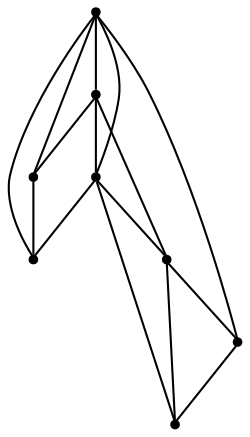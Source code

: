 graph {
  node [shape=point,comment="{\"directed\":false,\"doi\":\"10.1007/978-3-031-49275-4_6\",\"figure\":\"1 (5)\"}"]

  v0 [pos="631.400557647155,449.8057912579092"]
  v1 [pos="577.6128320037762,264.49538893415667"]
  v2 [pos="559.4683221326034,364.26820881044296"]
  v3 [pos="316.8296409161011,523.6709724538168"]
  v4 [pos="472.85450659208027,367.64801896560874"]
  v5 [pos="375.3389655445933,387.15085635781554"]
  v6 [pos="389.21201883953603,441.15456588105394"]
  v7 [pos="316.8296409161011,289.63641504622797"]

  v0 -- v1 [id="-1",pos="631.400557647155,449.8057912579092 577.6128320037762,264.49538893415667 577.6128320037762,264.49538893415667 577.6128320037762,264.49538893415667"]
  v3 -- v7 [id="-2",pos="316.8296409161011,523.6709724538168 316.8296409161011,289.63641504622797 316.8296409161011,289.63641504622797 316.8296409161011,289.63641504622797"]
  v3 -- v0 [id="-3",pos="316.8296409161011,523.6709724538168 631.400557647155,449.8057912579092 631.400557647155,449.8057912579092 631.400557647155,449.8057912579092"]
  v7 -- v2 [id="-4",pos="316.8296409161011,289.63641504622797 559.4683221326034,364.26820881044296 559.4683221326034,364.26820881044296 559.4683221326034,364.26820881044296"]
  v7 -- v4 [id="-5",pos="316.8296409161011,289.63641504622797 472.85450659208027,367.64801896560874 472.85450659208027,367.64801896560874 472.85450659208027,367.64801896560874"]
  v7 -- v1 [id="-6",pos="316.8296409161011,289.63641504622797 577.6128320037762,264.49538893415667 577.6128320037762,264.49538893415667 577.6128320037762,264.49538893415667"]
  v7 -- v5 [id="-7",pos="316.8296409161011,289.63641504622797 375.3389655445933,387.15085635781554 375.3389655445933,387.15085635781554 375.3389655445933,387.15085635781554"]
  v5 -- v6 [id="-8",pos="375.3389655445933,387.15085635781554 389.21201883953603,441.15456588105394 389.21201883953603,441.15456588105394 389.21201883953603,441.15456588105394"]
  v5 -- v3 [id="-9",pos="375.3389655445933,387.15085635781554 316.8296409161011,523.6709724538168 316.8296409161011,523.6709724538168 316.8296409161011,523.6709724538168"]
  v6 -- v2 [id="-10",pos="389.21201883953603,441.15456588105394 559.4683221326034,364.26820881044296 559.4683221326034,364.26820881044296 559.4683221326034,364.26820881044296"]
  v6 -- v4 [id="-11",pos="389.21201883953603,441.15456588105394 472.85450659208027,367.64801896560874 472.85450659208027,367.64801896560874 472.85450659208027,367.64801896560874"]
  v4 -- v5 [id="-12",pos="472.85450659208027,367.64801896560874 375.3389655445933,387.15085635781554 375.3389655445933,387.15085635781554 375.3389655445933,387.15085635781554"]
  v2 -- v1 [id="-13",pos="559.4683221326034,364.26820881044296 577.6128320037762,264.49538893415667 577.6128320037762,264.49538893415667 577.6128320037762,264.49538893415667"]
  v2 -- v0 [id="-14",pos="559.4683221326034,364.26820881044296 631.400557647155,449.8057912579092 631.400557647155,449.8057912579092 631.400557647155,449.8057912579092"]
  v2 -- v3 [id="-15",pos="559.4683221326034,364.26820881044296 316.8296409161011,523.6709724538168 316.8296409161011,523.6709724538168 316.8296409161011,523.6709724538168"]
}